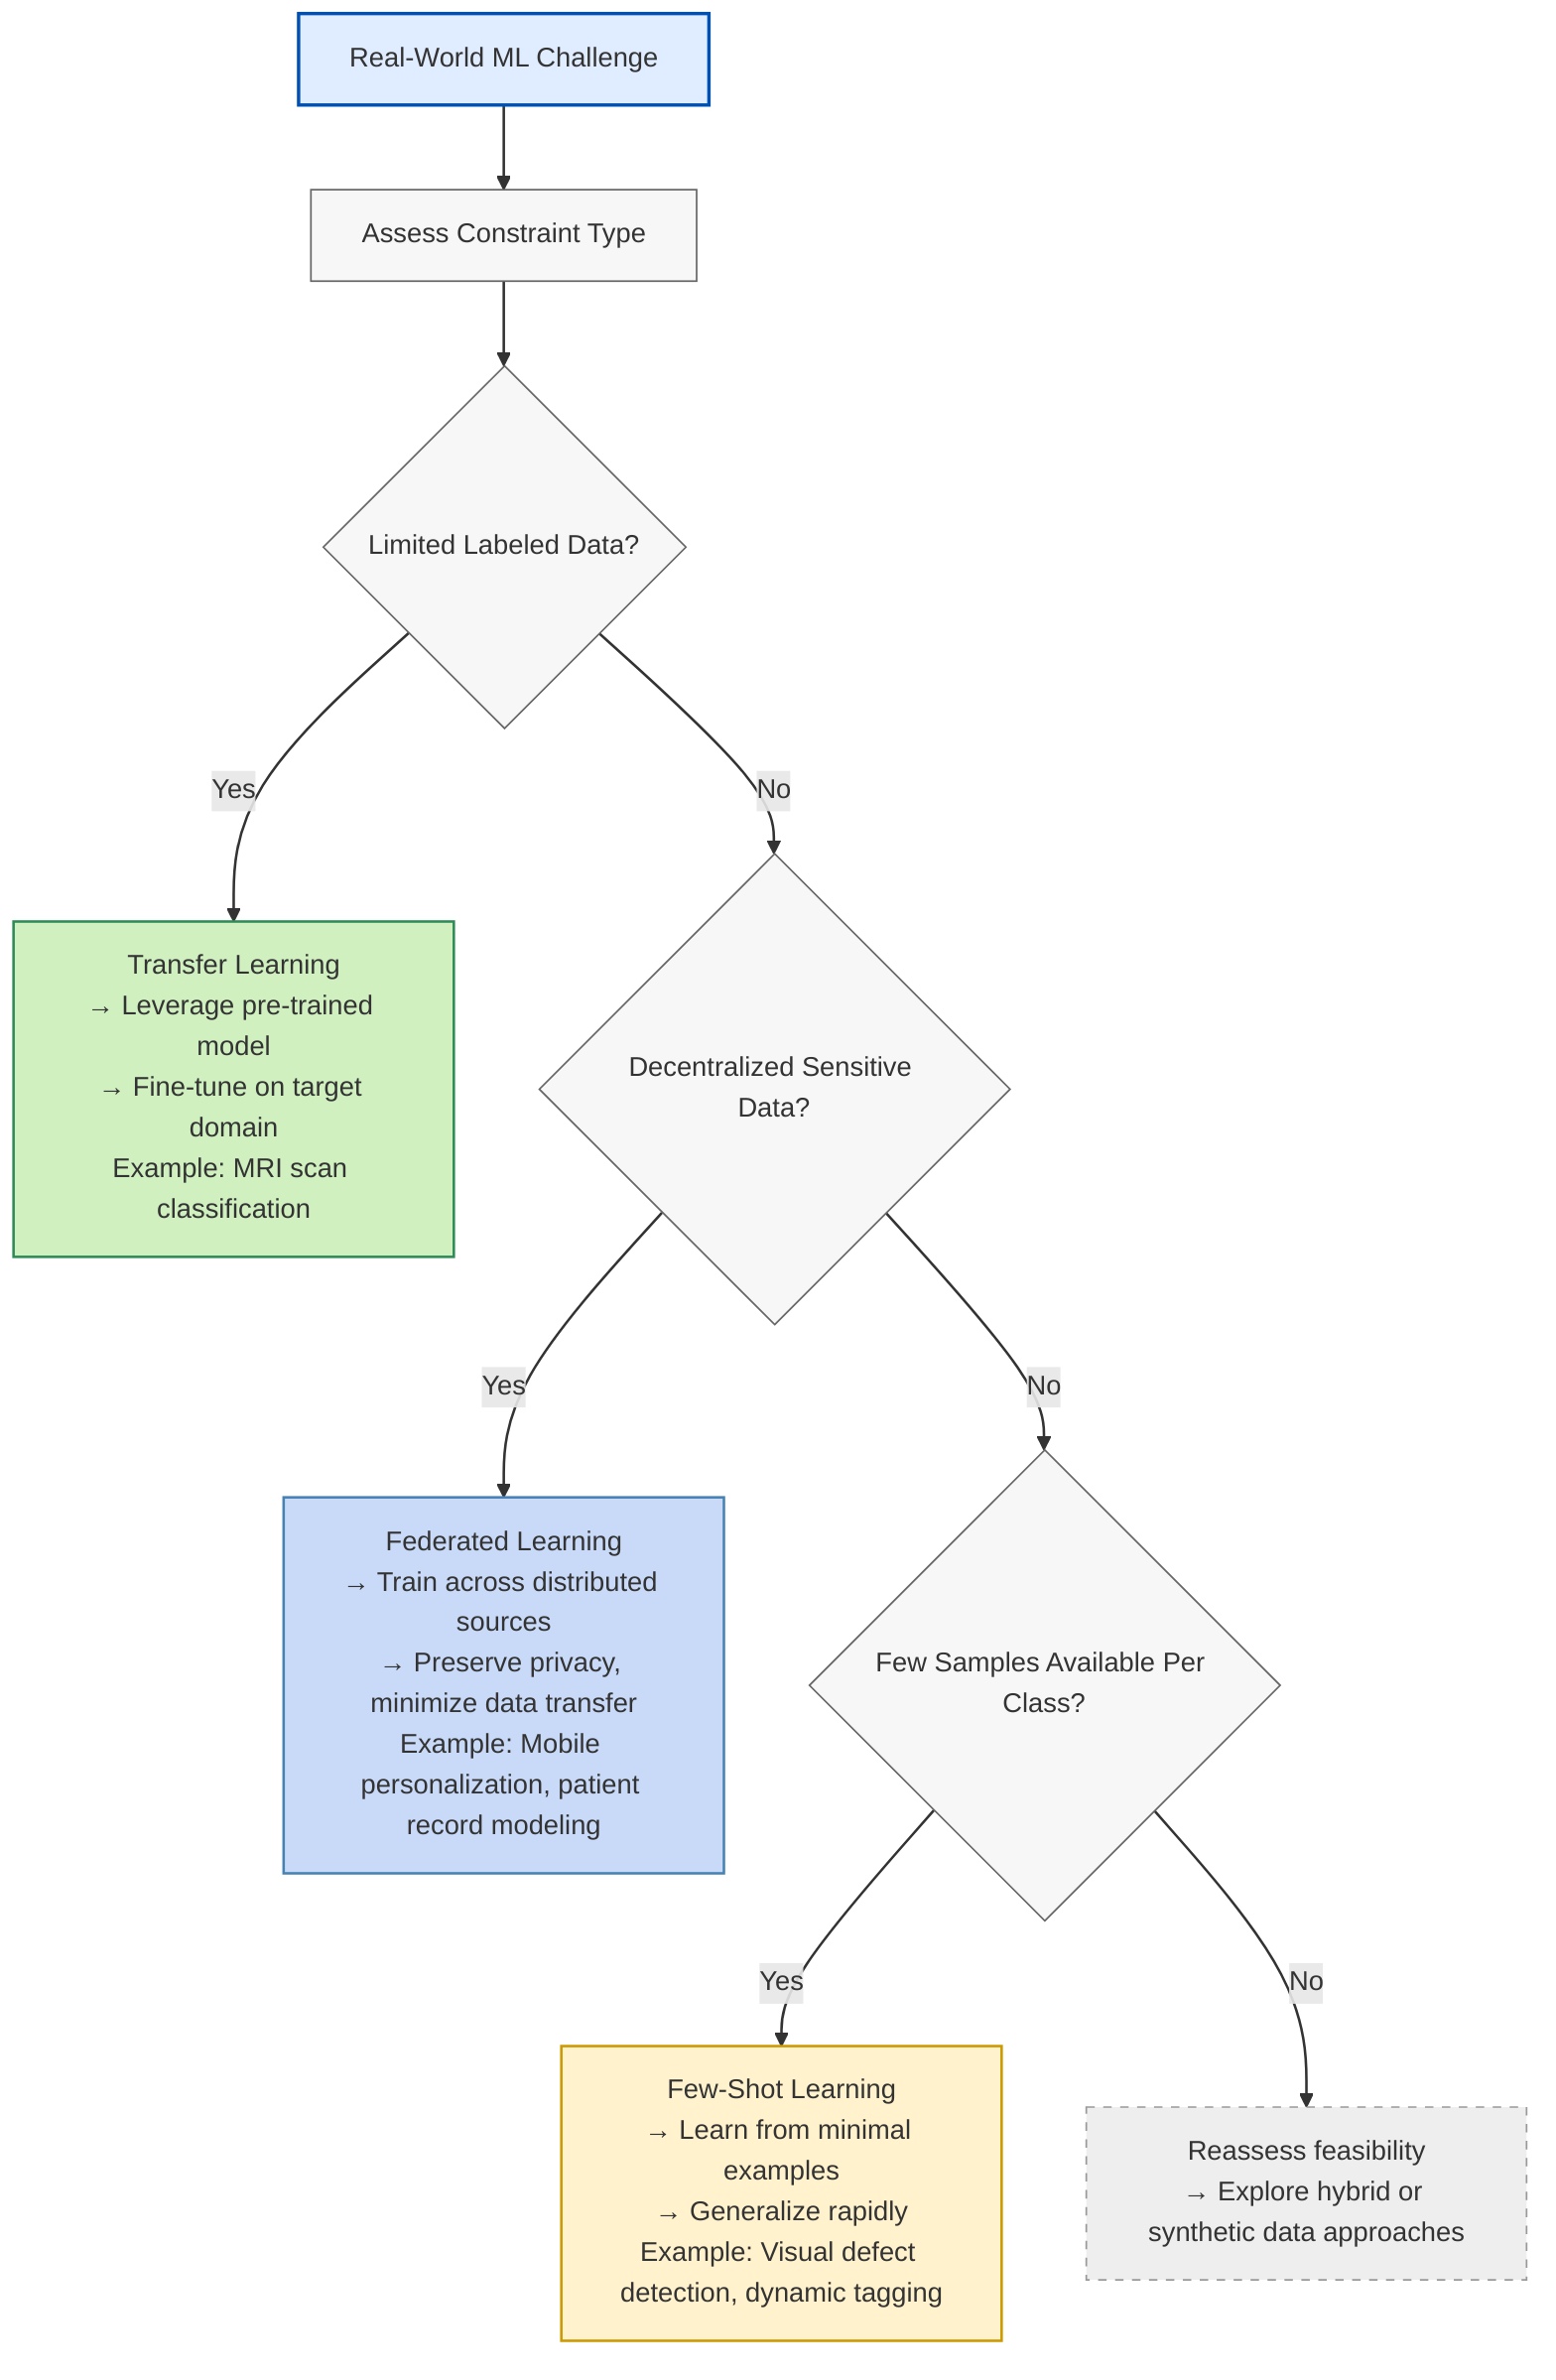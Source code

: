 flowchart TD
    A[Real-World ML Challenge] --> B[Assess Constraint Type]

    B --> B1{Limited Labeled Data?}
    B1 -->|Yes| C[Transfer Learning<br/>→ Leverage pre-trained model<br/>→ Fine-tune on target domain<br/>Example: MRI scan classification]
    B1 -->|No| D{Decentralized Sensitive Data?}

    D -->|Yes| E[Federated Learning<br/>→ Train across distributed sources<br/>→ Preserve privacy, minimize data transfer<br/>Example: Mobile personalization, patient record modeling]
    D -->|No| F{Few Samples Available Per Class?}

    F -->|Yes| G[Few-Shot Learning<br/>→ Learn from minimal examples<br/>→ Generalize rapidly<br/>Example: Visual defect detection, dynamic tagging]
    F -->|No| H[Reassess feasibility<br/>→ Explore hybrid or synthetic data approaches]

    %% Styling
    style A fill:#e0ecff,stroke:#0050b3,stroke-width:2px
    style B fill:#f7f7f7,stroke:#666666
    style B1 fill:#f7f7f7,stroke:#666666
    style C fill:#d0f0c0,stroke:#2e8b57,stroke-width:1.5px
    style D fill:#f7f7f7,stroke:#666666
    style E fill:#c9daf8,stroke:#4682b4,stroke-width:1.5px
    style F fill:#f7f7f7,stroke:#666666
    style G fill:#fff2cc,stroke:#cc9900,stroke-width:1.5px
    style H fill:#eeeeee,stroke:#999999,stroke-dasharray: 5 5

    %% Text adjustments
    linkStyle default stroke-width:1.5px